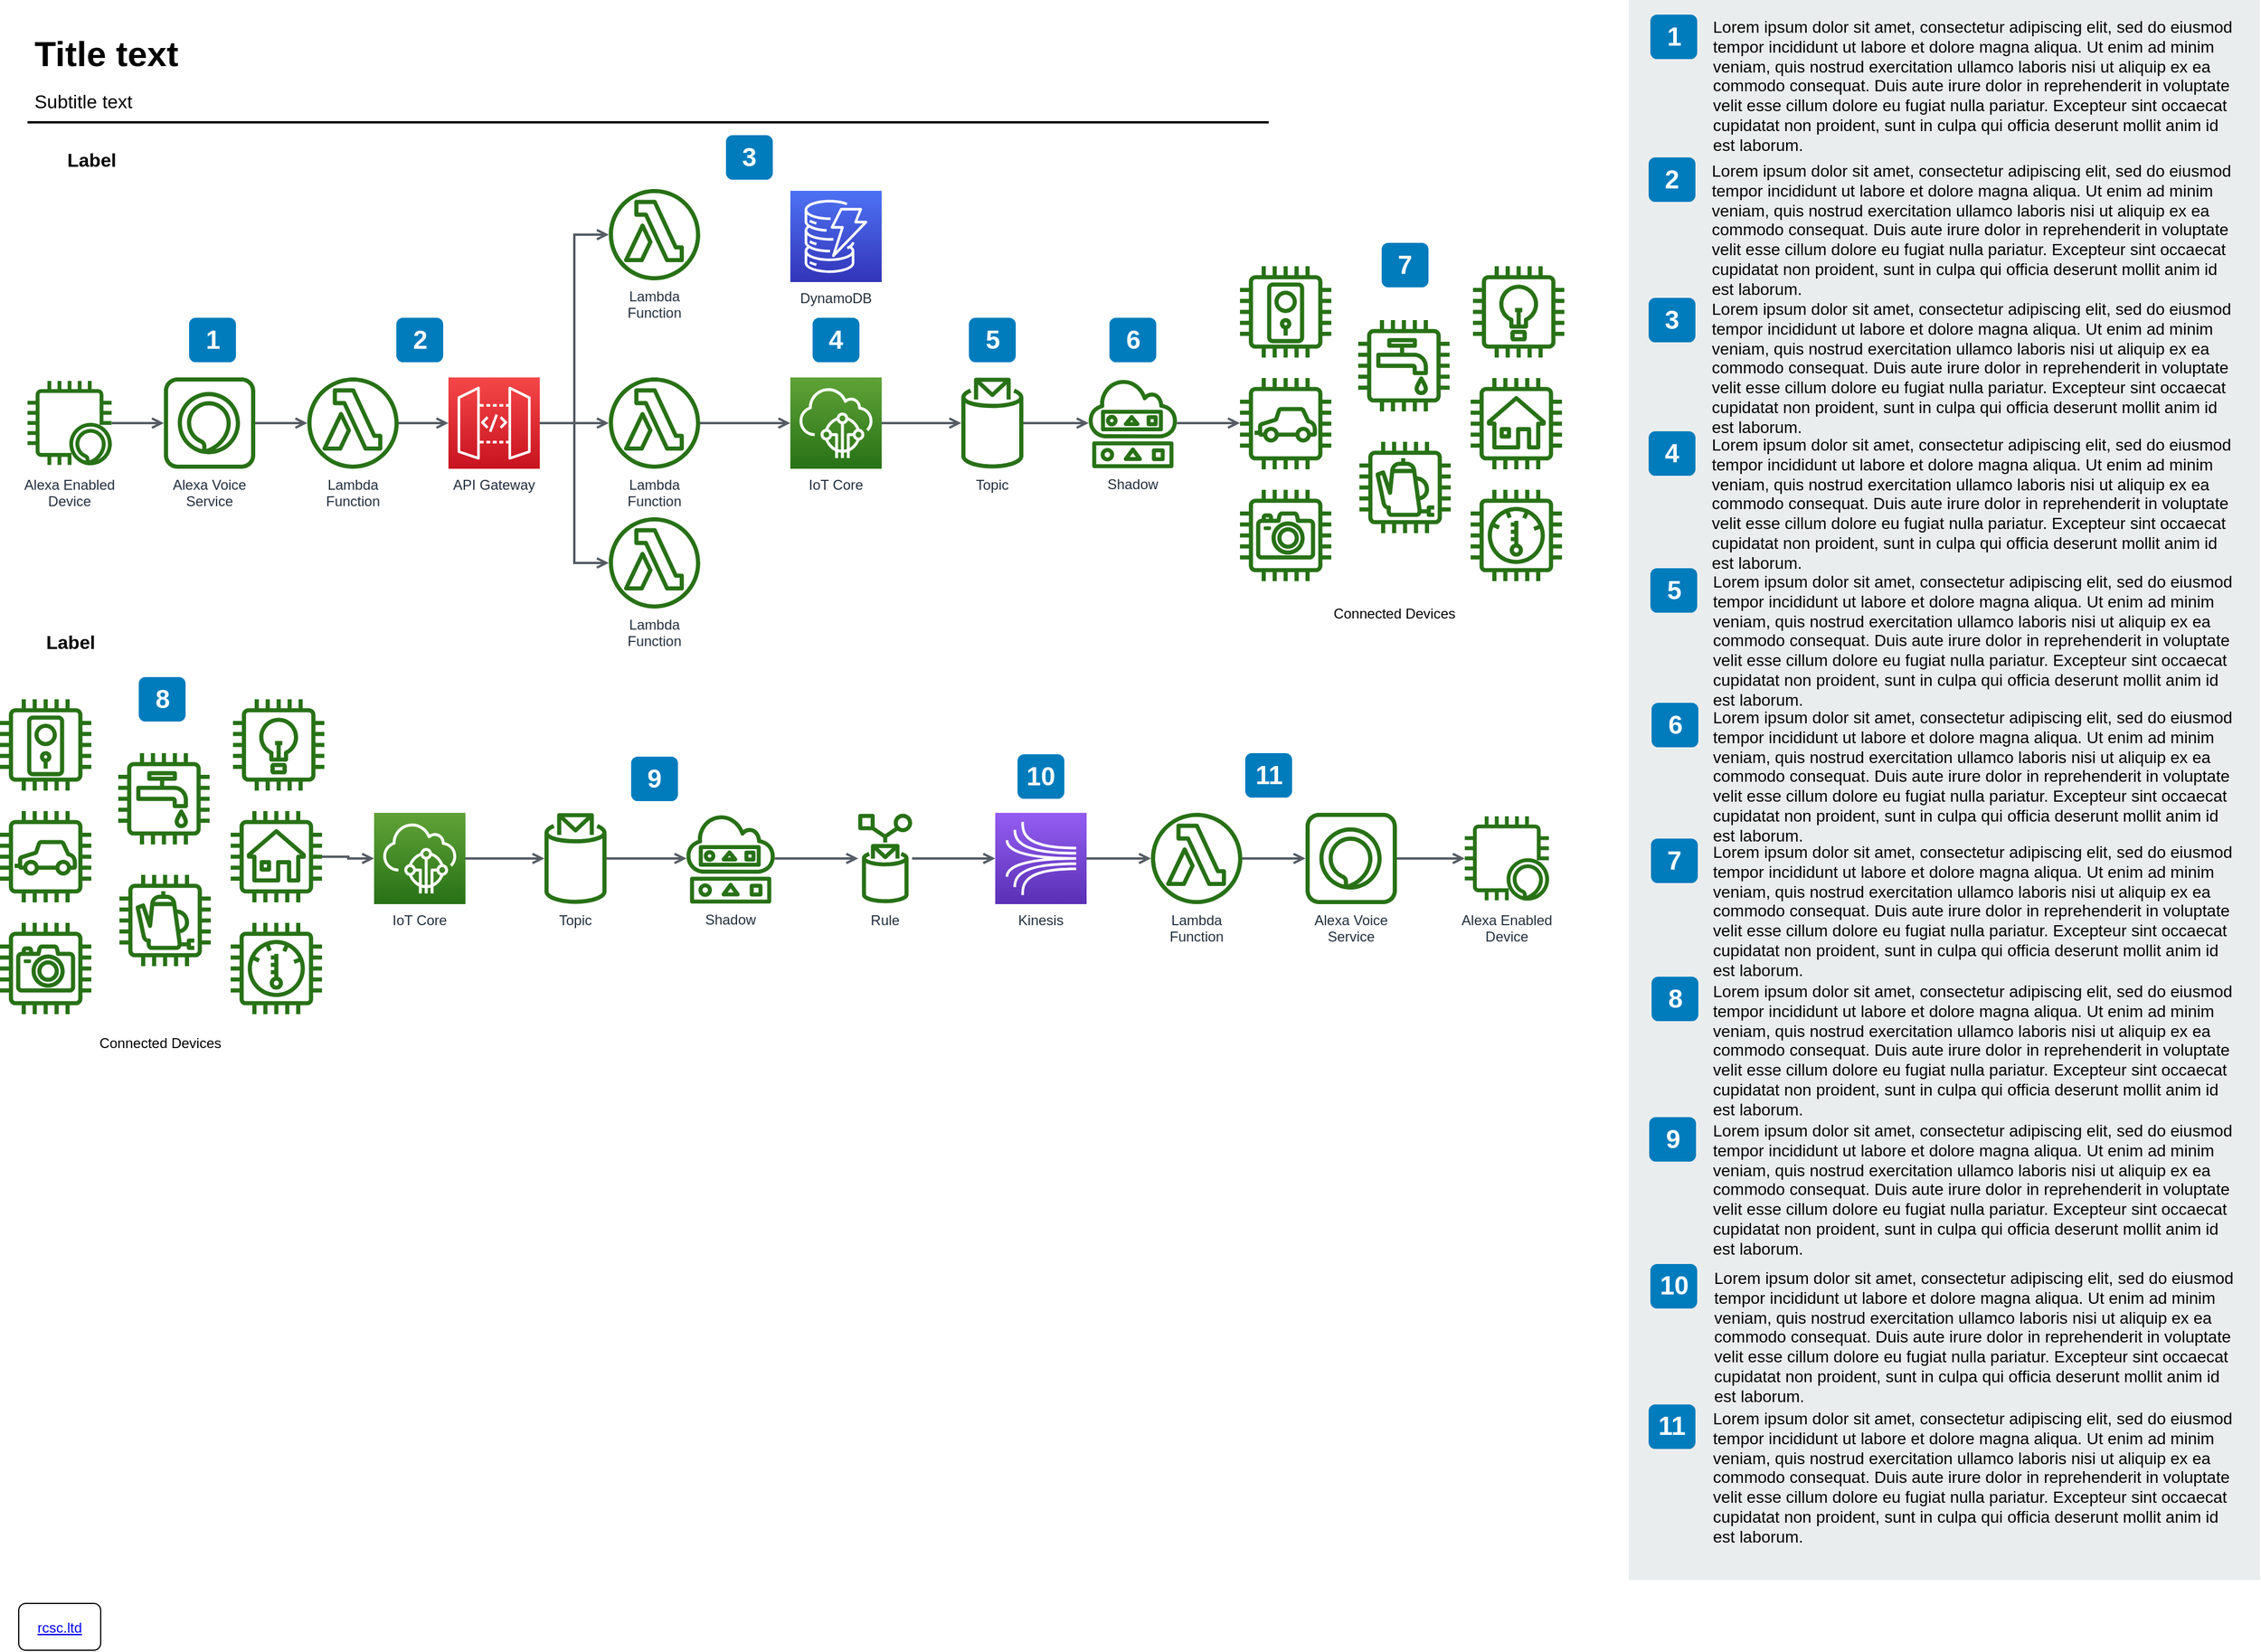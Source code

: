 <mxfile version="12.4.7" type="github" pages="2">
  <diagram id="Ht1M8jgEwFfnCIfOTk4-" name="Page-1">
    <mxGraphModel dx="2740" dy="1514" grid="1" gridSize="10" guides="1" tooltips="1" connect="1" arrows="1" fold="1" page="1" pageScale="1" pageWidth="1920" pageHeight="1200" math="0" shadow="0">
      <root>
        <mxCell id="0"/>
        <mxCell id="1" parent="0"/>
        <mxCell id="-QjtrjUzRDEMRZ5MF8oH-1" value="" style="outlineConnect=0;fontColor=#232F3E;gradientColor=none;fillColor=#277116;strokeColor=none;dashed=0;verticalLabelPosition=bottom;verticalAlign=top;align=center;fontSize=12;fontStyle=0;aspect=fixed;pointerEvents=1;shape=mxgraph.aws4.door_lock;" parent="1" vertex="1">
          <mxGeometry x="1088" y="267.5" width="78" height="78" as="geometry"/>
        </mxCell>
        <mxCell id="-QjtrjUzRDEMRZ5MF8oH-2" value="" style="outlineConnect=0;fontColor=#232F3E;gradientColor=none;fillColor=#277116;strokeColor=none;dashed=0;verticalLabelPosition=bottom;verticalAlign=top;align=center;fontSize=12;fontStyle=0;aspect=fixed;pointerEvents=1;shape=mxgraph.aws4.car;" parent="1" vertex="1">
          <mxGeometry x="1088" y="363" width="78" height="78" as="geometry"/>
        </mxCell>
        <mxCell id="-QjtrjUzRDEMRZ5MF8oH-3" value="" style="outlineConnect=0;fontColor=#232F3E;gradientColor=none;fillColor=#277116;strokeColor=none;dashed=0;verticalLabelPosition=bottom;verticalAlign=top;align=center;fontSize=12;fontStyle=0;aspect=fixed;pointerEvents=1;shape=mxgraph.aws4.camera;" parent="1" vertex="1">
          <mxGeometry x="1088" y="458.5" width="78" height="78" as="geometry"/>
        </mxCell>
        <mxCell id="-QjtrjUzRDEMRZ5MF8oH-4" value="" style="outlineConnect=0;fontColor=#232F3E;gradientColor=none;fillColor=#277116;strokeColor=none;dashed=0;verticalLabelPosition=bottom;verticalAlign=top;align=center;fontSize=12;fontStyle=0;aspect=fixed;pointerEvents=1;shape=mxgraph.aws4.utility;" parent="1" vertex="1">
          <mxGeometry x="1189" y="313.5" width="78" height="78" as="geometry"/>
        </mxCell>
        <mxCell id="-QjtrjUzRDEMRZ5MF8oH-5" value="" style="outlineConnect=0;fontColor=#232F3E;gradientColor=none;fillColor=#277116;strokeColor=none;dashed=0;verticalLabelPosition=bottom;verticalAlign=top;align=center;fontSize=12;fontStyle=0;aspect=fixed;pointerEvents=1;shape=mxgraph.aws4.coffee_pot;" parent="1" vertex="1">
          <mxGeometry x="1190" y="417.5" width="78" height="78" as="geometry"/>
        </mxCell>
        <mxCell id="-QjtrjUzRDEMRZ5MF8oH-6" value="" style="outlineConnect=0;fontColor=#232F3E;gradientColor=none;fillColor=#277116;strokeColor=none;dashed=0;verticalLabelPosition=bottom;verticalAlign=top;align=center;fontSize=12;fontStyle=0;aspect=fixed;pointerEvents=1;shape=mxgraph.aws4.lightbulb;" parent="1" vertex="1">
          <mxGeometry x="1287" y="267.5" width="78" height="78" as="geometry"/>
        </mxCell>
        <mxCell id="-QjtrjUzRDEMRZ5MF8oH-7" value="" style="outlineConnect=0;fontColor=#232F3E;gradientColor=none;fillColor=#277116;strokeColor=none;dashed=0;verticalLabelPosition=bottom;verticalAlign=top;align=center;fontSize=12;fontStyle=0;aspect=fixed;pointerEvents=1;shape=mxgraph.aws4.house;" parent="1" vertex="1">
          <mxGeometry x="1285" y="363" width="78" height="78" as="geometry"/>
        </mxCell>
        <mxCell id="-QjtrjUzRDEMRZ5MF8oH-8" value="" style="outlineConnect=0;fontColor=#232F3E;gradientColor=none;fillColor=#277116;strokeColor=none;dashed=0;verticalLabelPosition=bottom;verticalAlign=top;align=center;fontSize=12;fontStyle=0;aspect=fixed;pointerEvents=1;shape=mxgraph.aws4.thermostat;" parent="1" vertex="1">
          <mxGeometry x="1285" y="458.5" width="78" height="78" as="geometry"/>
        </mxCell>
        <mxCell id="-QjtrjUzRDEMRZ5MF8oH-9" value="1" style="rounded=1;whiteSpace=wrap;fillColor=#007CBD;strokeColor=none;fontColor=#FFFFFF;fontStyle=1;fontSize=22;" parent="1" vertex="1">
          <mxGeometry x="190.5" y="311.5" width="40" height="38" as="geometry"/>
        </mxCell>
        <mxCell id="jZVaUwOg5UY3L9NAnvdq-42" value="" style="edgeStyle=orthogonalEdgeStyle;rounded=0;orthogonalLoop=1;jettySize=auto;endArrow=open;endFill=0;strokeColor=#545B64;strokeWidth=2;fontSize=14;" parent="1" source="-QjtrjUzRDEMRZ5MF8oH-11" target="jZVaUwOg5UY3L9NAnvdq-5" edge="1">
          <mxGeometry relative="1" as="geometry"/>
        </mxCell>
        <mxCell id="-QjtrjUzRDEMRZ5MF8oH-11" value="Lambda&#xa;Function&#xa;" style="outlineConnect=0;fontColor=#232F3E;gradientColor=none;fillColor=#277116;strokeColor=none;dashed=0;verticalLabelPosition=bottom;verticalAlign=top;align=center;fontSize=12;fontStyle=0;aspect=fixed;pointerEvents=1;shape=mxgraph.aws4.lambda_function;" parent="1" vertex="1">
          <mxGeometry x="291.5" y="362.5" width="78" height="78" as="geometry"/>
        </mxCell>
        <mxCell id="-QjtrjUzRDEMRZ5MF8oH-27" value="2" style="rounded=1;whiteSpace=wrap;fillColor=#007CBD;strokeColor=none;fontColor=#FFFFFF;fontStyle=1;fontSize=22;" parent="1" vertex="1">
          <mxGeometry x="367.5" y="311.5" width="40" height="38" as="geometry"/>
        </mxCell>
        <mxCell id="-QjtrjUzRDEMRZ5MF8oH-28" value="3" style="rounded=1;whiteSpace=wrap;fillColor=#007CBD;strokeColor=none;fontColor=#FFFFFF;fontStyle=1;fontSize=22;" parent="1" vertex="1">
          <mxGeometry x="649" y="155.5" width="40" height="38" as="geometry"/>
        </mxCell>
        <mxCell id="-QjtrjUzRDEMRZ5MF8oH-29" value="4" style="rounded=1;whiteSpace=wrap;fillColor=#007CBD;strokeColor=none;fontColor=#FFFFFF;fontStyle=1;fontSize=22;" parent="1" vertex="1">
          <mxGeometry x="723" y="311.5" width="40" height="38" as="geometry"/>
        </mxCell>
        <mxCell id="-QjtrjUzRDEMRZ5MF8oH-30" value="5" style="rounded=1;whiteSpace=wrap;fillColor=#007CBD;strokeColor=none;fontColor=#FFFFFF;fontStyle=1;fontSize=22;" parent="1" vertex="1">
          <mxGeometry x="856.5" y="311.5" width="40" height="38" as="geometry"/>
        </mxCell>
        <mxCell id="-QjtrjUzRDEMRZ5MF8oH-47" value="Title text&#xa;" style="text;resizable=0;points=[];autosize=1;align=left;verticalAlign=top;spacingTop=-4;fontSize=30;fontStyle=1" parent="1" vertex="1">
          <mxGeometry x="56.5" y="64.5" width="130" height="40" as="geometry"/>
        </mxCell>
        <mxCell id="-QjtrjUzRDEMRZ5MF8oH-48" value="Subtitle text&#xa;" style="text;resizable=0;points=[];autosize=1;align=left;verticalAlign=top;spacingTop=-4;fontSize=16" parent="1" vertex="1">
          <mxGeometry x="56.5" y="114.5" width="100" height="20" as="geometry"/>
        </mxCell>
        <mxCell id="-QjtrjUzRDEMRZ5MF8oH-49" value="Label" style="text;resizable=0;points=[];autosize=1;align=left;verticalAlign=top;spacingTop=-4;fontSize=16;fontStyle=1" parent="1" vertex="1">
          <mxGeometry x="84.5" y="164.5" width="50" height="20" as="geometry"/>
        </mxCell>
        <mxCell id="SCVMTBWpLvtzJIhz15lM-1" value="" style="line;strokeWidth=2;fontSize=14;" parent="1" vertex="1">
          <mxGeometry x="52.5" y="139.5" width="1060" height="10" as="geometry"/>
        </mxCell>
        <mxCell id="SCVMTBWpLvtzJIhz15lM-3" value="" style="edgeStyle=orthogonalEdgeStyle;endArrow=open;elbow=vertical;startArrow=none;endFill=0;strokeColor=#545B64;rounded=0;fontSize=14;strokeWidth=2;" parent="1" source="jZVaUwOg5UY3L9NAnvdq-3" target="jZVaUwOg5UY3L9NAnvdq-4" edge="1">
          <mxGeometry width="100" relative="1" as="geometry">
            <mxPoint x="200" y="530" as="sourcePoint"/>
            <mxPoint x="320" y="510" as="targetPoint"/>
          </mxGeometry>
        </mxCell>
        <mxCell id="SCVMTBWpLvtzJIhz15lM-21" value="Label" style="text;resizable=0;points=[];autosize=1;align=left;verticalAlign=top;spacingTop=-4;fontSize=16;fontStyle=1" parent="1" vertex="1">
          <mxGeometry x="66.5" y="576.5" width="50" height="20" as="geometry"/>
        </mxCell>
        <mxCell id="jZVaUwOg5UY3L9NAnvdq-3" value="Alexa Enabled&#xa;Device&#xa;" style="outlineConnect=0;fontColor=#232F3E;gradientColor=none;fillColor=#277116;strokeColor=none;dashed=0;verticalLabelPosition=bottom;verticalAlign=top;align=center;fontSize=12;fontStyle=0;aspect=fixed;pointerEvents=1;shape=mxgraph.aws4.alexa_enabled_device;" parent="1" vertex="1">
          <mxGeometry x="52.5" y="362.5" width="72" height="78" as="geometry"/>
        </mxCell>
        <mxCell id="jZVaUwOg5UY3L9NAnvdq-41" value="" style="edgeStyle=orthogonalEdgeStyle;rounded=0;orthogonalLoop=1;jettySize=auto;endArrow=open;endFill=0;strokeColor=#545B64;strokeWidth=2;fontSize=14;" parent="1" source="jZVaUwOg5UY3L9NAnvdq-4" target="-QjtrjUzRDEMRZ5MF8oH-11" edge="1">
          <mxGeometry relative="1" as="geometry"/>
        </mxCell>
        <UserObject label="Alexa Voice&#xa;Service&#xa;" link="http://rcsc.ltd" id="jZVaUwOg5UY3L9NAnvdq-4">
          <mxCell style="outlineConnect=0;fontColor=#232F3E;gradientColor=none;fillColor=#277116;strokeColor=none;dashed=0;verticalLabelPosition=bottom;verticalAlign=top;align=center;fontSize=12;fontStyle=0;aspect=fixed;pointerEvents=1;shape=mxgraph.aws4.alexa_skill;" parent="1" vertex="1">
            <mxGeometry x="169" y="362.5" width="78" height="78" as="geometry"/>
          </mxCell>
        </UserObject>
        <mxCell id="jZVaUwOg5UY3L9NAnvdq-43" value="" style="edgeStyle=orthogonalEdgeStyle;rounded=0;orthogonalLoop=1;jettySize=auto;endArrow=open;endFill=0;strokeColor=#545B64;strokeWidth=2;fontSize=14;" parent="1" source="jZVaUwOg5UY3L9NAnvdq-5" target="jZVaUwOg5UY3L9NAnvdq-7" edge="1">
          <mxGeometry relative="1" as="geometry"/>
        </mxCell>
        <mxCell id="jZVaUwOg5UY3L9NAnvdq-49" value="" style="edgeStyle=elbowEdgeStyle;rounded=0;orthogonalLoop=1;jettySize=auto;endArrow=open;endFill=0;strokeColor=#545B64;strokeWidth=2;fontSize=14;" parent="1" source="jZVaUwOg5UY3L9NAnvdq-5" target="jZVaUwOg5UY3L9NAnvdq-8" edge="1">
          <mxGeometry relative="1" as="geometry">
            <mxPoint x="451" y="282.5" as="targetPoint"/>
          </mxGeometry>
        </mxCell>
        <mxCell id="jZVaUwOg5UY3L9NAnvdq-5" value="API Gateway" style="outlineConnect=0;fontColor=#232F3E;gradientColor=#F54749;gradientDirection=north;fillColor=#C7131F;strokeColor=#ffffff;dashed=0;verticalLabelPosition=bottom;verticalAlign=top;align=center;fontSize=12;fontStyle=0;aspect=fixed;shape=mxgraph.aws4.resourceIcon;resIcon=mxgraph.aws4.api_gateway;" parent="1" vertex="1">
          <mxGeometry x="412" y="362.5" width="78" height="78" as="geometry"/>
        </mxCell>
        <mxCell id="jZVaUwOg5UY3L9NAnvdq-50" value="" style="edgeStyle=elbowEdgeStyle;rounded=0;orthogonalLoop=1;jettySize=auto;endArrow=open;endFill=0;strokeColor=#545B64;strokeWidth=2;fontSize=14;" parent="1" source="jZVaUwOg5UY3L9NAnvdq-5" target="jZVaUwOg5UY3L9NAnvdq-6" edge="1">
          <mxGeometry relative="1" as="geometry"/>
        </mxCell>
        <mxCell id="jZVaUwOg5UY3L9NAnvdq-6" value="Lambda&#xa;Function&#xa;" style="outlineConnect=0;fontColor=#232F3E;gradientColor=none;fillColor=#277116;strokeColor=none;dashed=0;verticalLabelPosition=bottom;verticalAlign=top;align=center;fontSize=12;fontStyle=0;aspect=fixed;pointerEvents=1;shape=mxgraph.aws4.lambda_function;" parent="1" vertex="1">
          <mxGeometry x="549" y="201.5" width="78" height="78" as="geometry"/>
        </mxCell>
        <mxCell id="jZVaUwOg5UY3L9NAnvdq-44" value="" style="edgeStyle=orthogonalEdgeStyle;rounded=0;orthogonalLoop=1;jettySize=auto;endArrow=open;endFill=0;strokeColor=#545B64;strokeWidth=2;fontSize=14;" parent="1" source="jZVaUwOg5UY3L9NAnvdq-7" target="jZVaUwOg5UY3L9NAnvdq-10" edge="1">
          <mxGeometry relative="1" as="geometry"/>
        </mxCell>
        <mxCell id="jZVaUwOg5UY3L9NAnvdq-7" value="Lambda&#xa;Function" style="outlineConnect=0;fontColor=#232F3E;gradientColor=none;fillColor=#277116;strokeColor=none;dashed=0;verticalLabelPosition=bottom;verticalAlign=top;align=center;fontSize=12;fontStyle=0;aspect=fixed;pointerEvents=1;shape=mxgraph.aws4.lambda_function;" parent="1" vertex="1">
          <mxGeometry x="549" y="362.5" width="78" height="78" as="geometry"/>
        </mxCell>
        <mxCell id="jZVaUwOg5UY3L9NAnvdq-8" value="Lambda&#xa;Function" style="outlineConnect=0;fontColor=#232F3E;gradientColor=none;fillColor=#277116;strokeColor=none;dashed=0;verticalLabelPosition=bottom;verticalAlign=top;align=center;fontSize=12;fontStyle=0;aspect=fixed;pointerEvents=1;shape=mxgraph.aws4.lambda_function;" parent="1" vertex="1">
          <mxGeometry x="549" y="482" width="78" height="78" as="geometry"/>
        </mxCell>
        <mxCell id="jZVaUwOg5UY3L9NAnvdq-9" value="DynamoDB" style="outlineConnect=0;fontColor=#232F3E;gradientColor=#4D72F3;gradientDirection=north;fillColor=#3334B9;strokeColor=#ffffff;dashed=0;verticalLabelPosition=bottom;verticalAlign=top;align=center;fontSize=12;fontStyle=0;aspect=fixed;shape=mxgraph.aws4.resourceIcon;resIcon=mxgraph.aws4.dynamodb;" parent="1" vertex="1">
          <mxGeometry x="704" y="203" width="78" height="78" as="geometry"/>
        </mxCell>
        <mxCell id="jZVaUwOg5UY3L9NAnvdq-45" value="" style="edgeStyle=orthogonalEdgeStyle;rounded=0;orthogonalLoop=1;jettySize=auto;endArrow=open;endFill=0;strokeColor=#545B64;strokeWidth=2;fontSize=14;" parent="1" source="jZVaUwOg5UY3L9NAnvdq-10" target="jZVaUwOg5UY3L9NAnvdq-11" edge="1">
          <mxGeometry relative="1" as="geometry"/>
        </mxCell>
        <mxCell id="jZVaUwOg5UY3L9NAnvdq-10" value="IoT Core" style="outlineConnect=0;fontColor=#232F3E;gradientColor=#60A337;gradientDirection=north;fillColor=#277116;strokeColor=#ffffff;dashed=0;verticalLabelPosition=bottom;verticalAlign=top;align=center;fontSize=12;fontStyle=0;aspect=fixed;shape=mxgraph.aws4.resourceIcon;resIcon=mxgraph.aws4.iot_core;" parent="1" vertex="1">
          <mxGeometry x="704" y="362.5" width="78" height="78" as="geometry"/>
        </mxCell>
        <mxCell id="jZVaUwOg5UY3L9NAnvdq-46" value="" style="edgeStyle=orthogonalEdgeStyle;rounded=0;orthogonalLoop=1;jettySize=auto;endArrow=open;endFill=0;strokeColor=#545B64;strokeWidth=2;fontSize=14;" parent="1" source="jZVaUwOg5UY3L9NAnvdq-11" target="jZVaUwOg5UY3L9NAnvdq-12" edge="1">
          <mxGeometry relative="1" as="geometry"/>
        </mxCell>
        <mxCell id="jZVaUwOg5UY3L9NAnvdq-11" value="Topic" style="outlineConnect=0;fontColor=#232F3E;gradientColor=none;fillColor=#277116;strokeColor=none;dashed=0;verticalLabelPosition=bottom;verticalAlign=top;align=center;fontSize=12;fontStyle=0;aspect=fixed;pointerEvents=1;shape=mxgraph.aws4.topic_2;" parent="1" vertex="1">
          <mxGeometry x="850" y="362.5" width="53" height="78" as="geometry"/>
        </mxCell>
        <mxCell id="jZVaUwOg5UY3L9NAnvdq-47" value="" style="edgeStyle=elbowEdgeStyle;rounded=0;orthogonalLoop=1;jettySize=auto;endArrow=open;endFill=0;strokeColor=#545B64;strokeWidth=2;fontSize=14;elbow=vertical;" parent="1" source="jZVaUwOg5UY3L9NAnvdq-12" target="-QjtrjUzRDEMRZ5MF8oH-2" edge="1">
          <mxGeometry relative="1" as="geometry"/>
        </mxCell>
        <mxCell id="jZVaUwOg5UY3L9NAnvdq-12" value="Shadow" style="outlineConnect=0;fontColor=#232F3E;gradientColor=none;fillColor=#277116;strokeColor=none;dashed=0;verticalLabelPosition=bottom;verticalAlign=top;align=center;fontSize=12;fontStyle=0;aspect=fixed;pointerEvents=1;shape=mxgraph.aws4.shadow;" parent="1" vertex="1">
          <mxGeometry x="957.5" y="363" width="78" height="77" as="geometry"/>
        </mxCell>
        <mxCell id="jZVaUwOg5UY3L9NAnvdq-13" value="" style="outlineConnect=0;fontColor=#232F3E;gradientColor=none;fillColor=#277116;strokeColor=none;dashed=0;verticalLabelPosition=bottom;verticalAlign=top;align=center;fontSize=12;fontStyle=0;aspect=fixed;pointerEvents=1;shape=mxgraph.aws4.door_lock;" parent="1" vertex="1">
          <mxGeometry x="29" y="637.5" width="78" height="78" as="geometry"/>
        </mxCell>
        <mxCell id="jZVaUwOg5UY3L9NAnvdq-14" value="" style="outlineConnect=0;fontColor=#232F3E;gradientColor=none;fillColor=#277116;strokeColor=none;dashed=0;verticalLabelPosition=bottom;verticalAlign=top;align=center;fontSize=12;fontStyle=0;aspect=fixed;pointerEvents=1;shape=mxgraph.aws4.car;" parent="1" vertex="1">
          <mxGeometry x="29" y="733" width="78" height="78" as="geometry"/>
        </mxCell>
        <mxCell id="jZVaUwOg5UY3L9NAnvdq-15" value="" style="outlineConnect=0;fontColor=#232F3E;gradientColor=none;fillColor=#277116;strokeColor=none;dashed=0;verticalLabelPosition=bottom;verticalAlign=top;align=center;fontSize=12;fontStyle=0;aspect=fixed;pointerEvents=1;shape=mxgraph.aws4.camera;" parent="1" vertex="1">
          <mxGeometry x="29" y="828.5" width="78" height="78" as="geometry"/>
        </mxCell>
        <mxCell id="jZVaUwOg5UY3L9NAnvdq-16" value="" style="outlineConnect=0;fontColor=#232F3E;gradientColor=none;fillColor=#277116;strokeColor=none;dashed=0;verticalLabelPosition=bottom;verticalAlign=top;align=center;fontSize=12;fontStyle=0;aspect=fixed;pointerEvents=1;shape=mxgraph.aws4.utility;" parent="1" vertex="1">
          <mxGeometry x="130" y="683.5" width="78" height="78" as="geometry"/>
        </mxCell>
        <mxCell id="jZVaUwOg5UY3L9NAnvdq-17" value="" style="outlineConnect=0;fontColor=#232F3E;gradientColor=none;fillColor=#277116;strokeColor=none;dashed=0;verticalLabelPosition=bottom;verticalAlign=top;align=center;fontSize=12;fontStyle=0;aspect=fixed;pointerEvents=1;shape=mxgraph.aws4.coffee_pot;" parent="1" vertex="1">
          <mxGeometry x="131" y="787.5" width="78" height="78" as="geometry"/>
        </mxCell>
        <mxCell id="jZVaUwOg5UY3L9NAnvdq-18" value="" style="outlineConnect=0;fontColor=#232F3E;gradientColor=none;fillColor=#277116;strokeColor=none;dashed=0;verticalLabelPosition=bottom;verticalAlign=top;align=center;fontSize=12;fontStyle=0;aspect=fixed;pointerEvents=1;shape=mxgraph.aws4.lightbulb;" parent="1" vertex="1">
          <mxGeometry x="228" y="637.5" width="78" height="78" as="geometry"/>
        </mxCell>
        <mxCell id="jZVaUwOg5UY3L9NAnvdq-51" value="" style="edgeStyle=elbowEdgeStyle;rounded=0;orthogonalLoop=1;jettySize=auto;endArrow=open;endFill=0;strokeColor=#545B64;strokeWidth=2;fontSize=14;" parent="1" source="jZVaUwOg5UY3L9NAnvdq-19" target="jZVaUwOg5UY3L9NAnvdq-21" edge="1">
          <mxGeometry relative="1" as="geometry"/>
        </mxCell>
        <mxCell id="jZVaUwOg5UY3L9NAnvdq-19" value="" style="outlineConnect=0;fontColor=#232F3E;gradientColor=none;fillColor=#277116;strokeColor=none;dashed=0;verticalLabelPosition=bottom;verticalAlign=top;align=center;fontSize=12;fontStyle=0;aspect=fixed;pointerEvents=1;shape=mxgraph.aws4.house;" parent="1" vertex="1">
          <mxGeometry x="226" y="733" width="78" height="78" as="geometry"/>
        </mxCell>
        <mxCell id="jZVaUwOg5UY3L9NAnvdq-20" value="" style="outlineConnect=0;fontColor=#232F3E;gradientColor=none;fillColor=#277116;strokeColor=none;dashed=0;verticalLabelPosition=bottom;verticalAlign=top;align=center;fontSize=12;fontStyle=0;aspect=fixed;pointerEvents=1;shape=mxgraph.aws4.thermostat;" parent="1" vertex="1">
          <mxGeometry x="226" y="828.5" width="78" height="78" as="geometry"/>
        </mxCell>
        <mxCell id="jZVaUwOg5UY3L9NAnvdq-52" value="" style="edgeStyle=elbowEdgeStyle;rounded=0;orthogonalLoop=1;jettySize=auto;endArrow=open;endFill=0;strokeColor=#545B64;strokeWidth=2;fontSize=14;" parent="1" source="jZVaUwOg5UY3L9NAnvdq-21" target="jZVaUwOg5UY3L9NAnvdq-22" edge="1">
          <mxGeometry relative="1" as="geometry"/>
        </mxCell>
        <mxCell id="jZVaUwOg5UY3L9NAnvdq-21" value="IoT Core" style="outlineConnect=0;fontColor=#232F3E;gradientColor=#60A337;gradientDirection=north;fillColor=#277116;strokeColor=#ffffff;dashed=0;verticalLabelPosition=bottom;verticalAlign=top;align=center;fontSize=12;fontStyle=0;aspect=fixed;shape=mxgraph.aws4.resourceIcon;resIcon=mxgraph.aws4.iot_core;" parent="1" vertex="1">
          <mxGeometry x="348.5" y="734.5" width="78" height="78" as="geometry"/>
        </mxCell>
        <mxCell id="jZVaUwOg5UY3L9NAnvdq-53" value="" style="edgeStyle=elbowEdgeStyle;rounded=0;orthogonalLoop=1;jettySize=auto;endArrow=open;endFill=0;strokeColor=#545B64;strokeWidth=2;fontSize=14;" parent="1" source="jZVaUwOg5UY3L9NAnvdq-22" target="jZVaUwOg5UY3L9NAnvdq-23" edge="1">
          <mxGeometry relative="1" as="geometry"/>
        </mxCell>
        <mxCell id="jZVaUwOg5UY3L9NAnvdq-22" value="Topic" style="outlineConnect=0;fontColor=#232F3E;gradientColor=none;fillColor=#277116;strokeColor=none;dashed=0;verticalLabelPosition=bottom;verticalAlign=top;align=center;fontSize=12;fontStyle=0;aspect=fixed;pointerEvents=1;shape=mxgraph.aws4.topic_2;" parent="1" vertex="1">
          <mxGeometry x="494" y="734.5" width="53" height="78" as="geometry"/>
        </mxCell>
        <mxCell id="jZVaUwOg5UY3L9NAnvdq-54" value="" style="edgeStyle=elbowEdgeStyle;rounded=0;orthogonalLoop=1;jettySize=auto;endArrow=open;endFill=0;strokeColor=#545B64;strokeWidth=2;fontSize=14;" parent="1" source="jZVaUwOg5UY3L9NAnvdq-23" target="jZVaUwOg5UY3L9NAnvdq-24" edge="1">
          <mxGeometry relative="1" as="geometry"/>
        </mxCell>
        <mxCell id="jZVaUwOg5UY3L9NAnvdq-23" value="Shadow" style="outlineConnect=0;fontColor=#232F3E;gradientColor=none;fillColor=#277116;strokeColor=none;dashed=0;verticalLabelPosition=bottom;verticalAlign=top;align=center;fontSize=12;fontStyle=0;aspect=fixed;pointerEvents=1;shape=mxgraph.aws4.shadow;" parent="1" vertex="1">
          <mxGeometry x="614" y="735" width="78" height="77" as="geometry"/>
        </mxCell>
        <mxCell id="jZVaUwOg5UY3L9NAnvdq-55" value="" style="edgeStyle=elbowEdgeStyle;rounded=0;orthogonalLoop=1;jettySize=auto;endArrow=open;endFill=0;strokeColor=#545B64;strokeWidth=2;fontSize=14;" parent="1" source="jZVaUwOg5UY3L9NAnvdq-24" target="jZVaUwOg5UY3L9NAnvdq-25" edge="1">
          <mxGeometry relative="1" as="geometry"/>
        </mxCell>
        <mxCell id="jZVaUwOg5UY3L9NAnvdq-24" value="Rule" style="outlineConnect=0;fontColor=#232F3E;gradientColor=none;fillColor=#277116;strokeColor=none;dashed=0;verticalLabelPosition=bottom;verticalAlign=top;align=center;fontSize=12;fontStyle=0;aspect=fixed;pointerEvents=1;shape=mxgraph.aws4.rule;" parent="1" vertex="1">
          <mxGeometry x="762" y="734.5" width="46" height="78" as="geometry"/>
        </mxCell>
        <mxCell id="jZVaUwOg5UY3L9NAnvdq-56" value="" style="edgeStyle=elbowEdgeStyle;rounded=0;orthogonalLoop=1;jettySize=auto;endArrow=open;endFill=0;strokeColor=#545B64;strokeWidth=2;fontSize=14;" parent="1" source="jZVaUwOg5UY3L9NAnvdq-25" target="jZVaUwOg5UY3L9NAnvdq-26" edge="1">
          <mxGeometry relative="1" as="geometry"/>
        </mxCell>
        <mxCell id="jZVaUwOg5UY3L9NAnvdq-25" value="Kinesis" style="outlineConnect=0;fontColor=#232F3E;gradientColor=#945DF2;gradientDirection=north;fillColor=#5A30B5;strokeColor=#ffffff;dashed=0;verticalLabelPosition=bottom;verticalAlign=top;align=center;fontSize=12;fontStyle=0;aspect=fixed;shape=mxgraph.aws4.resourceIcon;resIcon=mxgraph.aws4.kinesis;" parent="1" vertex="1">
          <mxGeometry x="879" y="734.5" width="78" height="78" as="geometry"/>
        </mxCell>
        <mxCell id="jZVaUwOg5UY3L9NAnvdq-57" value="" style="edgeStyle=elbowEdgeStyle;rounded=0;orthogonalLoop=1;jettySize=auto;endArrow=open;endFill=0;strokeColor=#545B64;strokeWidth=2;fontSize=14;" parent="1" source="jZVaUwOg5UY3L9NAnvdq-26" target="jZVaUwOg5UY3L9NAnvdq-27" edge="1">
          <mxGeometry relative="1" as="geometry"/>
        </mxCell>
        <mxCell id="jZVaUwOg5UY3L9NAnvdq-26" value="Lambda&#xa;Function&#xa;" style="outlineConnect=0;fontColor=#232F3E;gradientColor=none;fillColor=#277116;strokeColor=none;dashed=0;verticalLabelPosition=bottom;verticalAlign=top;align=center;fontSize=12;fontStyle=0;aspect=fixed;pointerEvents=1;shape=mxgraph.aws4.lambda_function;" parent="1" vertex="1">
          <mxGeometry x="1012" y="734.5" width="78" height="78" as="geometry"/>
        </mxCell>
        <mxCell id="jZVaUwOg5UY3L9NAnvdq-58" value="" style="edgeStyle=elbowEdgeStyle;rounded=0;orthogonalLoop=1;jettySize=auto;endArrow=open;endFill=0;strokeColor=#545B64;strokeWidth=2;fontSize=14;" parent="1" source="jZVaUwOg5UY3L9NAnvdq-27" target="jZVaUwOg5UY3L9NAnvdq-28" edge="1">
          <mxGeometry relative="1" as="geometry"/>
        </mxCell>
        <mxCell id="jZVaUwOg5UY3L9NAnvdq-27" value="Alexa Voice&#xa;Service&#xa;" style="outlineConnect=0;fontColor=#232F3E;gradientColor=none;fillColor=#277116;strokeColor=none;dashed=0;verticalLabelPosition=bottom;verticalAlign=top;align=center;fontSize=12;fontStyle=0;aspect=fixed;pointerEvents=1;shape=mxgraph.aws4.alexa_skill;" parent="1" vertex="1">
          <mxGeometry x="1144" y="734.5" width="78" height="78" as="geometry"/>
        </mxCell>
        <mxCell id="jZVaUwOg5UY3L9NAnvdq-28" value="Alexa Enabled&#xa;Device&#xa;" style="outlineConnect=0;fontColor=#232F3E;gradientColor=none;fillColor=#277116;strokeColor=none;dashed=0;verticalLabelPosition=bottom;verticalAlign=top;align=center;fontSize=12;fontStyle=0;aspect=fixed;pointerEvents=1;shape=mxgraph.aws4.alexa_enabled_device;" parent="1" vertex="1">
          <mxGeometry x="1280" y="734.5" width="72" height="78" as="geometry"/>
        </mxCell>
        <mxCell id="jZVaUwOg5UY3L9NAnvdq-29" value="Connected Devices" style="text;resizable=0;points=[];autosize=1;align=center;verticalAlign=top;spacingTop=-4;" parent="1" vertex="1">
          <mxGeometry x="1160" y="554.5" width="120" height="20" as="geometry"/>
        </mxCell>
        <mxCell id="jZVaUwOg5UY3L9NAnvdq-30" value="Connected Devices" style="text;resizable=0;points=[];autosize=1;align=center;verticalAlign=top;spacingTop=-4;" parent="1" vertex="1">
          <mxGeometry x="106" y="921.5" width="120" height="20" as="geometry"/>
        </mxCell>
        <mxCell id="jZVaUwOg5UY3L9NAnvdq-32" value="6" style="rounded=1;whiteSpace=wrap;fillColor=#007CBD;strokeColor=none;fontColor=#FFFFFF;fontStyle=1;fontSize=22;" parent="1" vertex="1">
          <mxGeometry x="976.5" y="311.5" width="40" height="38" as="geometry"/>
        </mxCell>
        <mxCell id="jZVaUwOg5UY3L9NAnvdq-33" value="7" style="rounded=1;whiteSpace=wrap;fillColor=#007CBD;strokeColor=none;fontColor=#FFFFFF;fontStyle=1;fontSize=22;" parent="1" vertex="1">
          <mxGeometry x="1209" y="247.5" width="40" height="38" as="geometry"/>
        </mxCell>
        <mxCell id="jZVaUwOg5UY3L9NAnvdq-34" value="8" style="rounded=1;whiteSpace=wrap;fillColor=#007CBD;strokeColor=none;fontColor=#FFFFFF;fontStyle=1;fontSize=22;" parent="1" vertex="1">
          <mxGeometry x="147.5" y="618.5" width="40" height="38" as="geometry"/>
        </mxCell>
        <mxCell id="jZVaUwOg5UY3L9NAnvdq-35" value="9" style="rounded=1;whiteSpace=wrap;fillColor=#007CBD;strokeColor=none;fontColor=#FFFFFF;fontStyle=1;fontSize=22;" parent="1" vertex="1">
          <mxGeometry x="568" y="686.5" width="40" height="38" as="geometry"/>
        </mxCell>
        <mxCell id="jZVaUwOg5UY3L9NAnvdq-36" value="10" style="rounded=1;whiteSpace=wrap;fillColor=#007CBD;strokeColor=none;fontColor=#FFFFFF;fontStyle=1;fontSize=22;" parent="1" vertex="1">
          <mxGeometry x="898" y="684.5" width="40" height="38" as="geometry"/>
        </mxCell>
        <mxCell id="jZVaUwOg5UY3L9NAnvdq-37" value="11" style="rounded=1;whiteSpace=wrap;fillColor=#007CBD;strokeColor=none;fontColor=#FFFFFF;fontStyle=1;fontSize=22;" parent="1" vertex="1">
          <mxGeometry x="1092.5" y="683.5" width="40" height="38" as="geometry"/>
        </mxCell>
        <mxCell id="k1J5Uft5zTIaOylSxwT3-1" value="" style="rounded=0;whiteSpace=wrap;fillColor=#EAEDED;fontSize=22;fontColor=#FFFFFF;strokeColor=none;labelBackgroundColor=none;" parent="1" vertex="1">
          <mxGeometry x="1420" y="40" width="539" height="1350" as="geometry"/>
        </mxCell>
        <mxCell id="k1J5Uft5zTIaOylSxwT3-2" value="1" style="rounded=1;whiteSpace=wrap;fillColor=#007CBD;strokeColor=none;fontColor=#FFFFFF;fontStyle=1;fontSize=22;labelBackgroundColor=none;" parent="1" vertex="1">
          <mxGeometry x="1438.5" y="52.5" width="40" height="38" as="geometry"/>
        </mxCell>
        <mxCell id="k1J5Uft5zTIaOylSxwT3-3" value="2" style="rounded=1;whiteSpace=wrap;fillColor=#007CBD;strokeColor=none;fontColor=#FFFFFF;fontStyle=1;fontSize=22;labelBackgroundColor=none;" parent="1" vertex="1">
          <mxGeometry x="1437" y="174.5" width="40" height="38" as="geometry"/>
        </mxCell>
        <mxCell id="k1J5Uft5zTIaOylSxwT3-4" value="3" style="rounded=1;whiteSpace=wrap;fillColor=#007CBD;strokeColor=none;fontColor=#FFFFFF;fontStyle=1;fontSize=22;labelBackgroundColor=none;" parent="1" vertex="1">
          <mxGeometry x="1437" y="294.5" width="40" height="38" as="geometry"/>
        </mxCell>
        <mxCell id="k1J5Uft5zTIaOylSxwT3-5" value="4" style="rounded=1;whiteSpace=wrap;fillColor=#007CBD;strokeColor=none;fontColor=#FFFFFF;fontStyle=1;fontSize=22;labelBackgroundColor=none;" parent="1" vertex="1">
          <mxGeometry x="1437" y="408.5" width="40" height="38" as="geometry"/>
        </mxCell>
        <mxCell id="k1J5Uft5zTIaOylSxwT3-6" value="5" style="rounded=1;whiteSpace=wrap;fillColor=#007CBD;strokeColor=none;fontColor=#FFFFFF;fontStyle=1;fontSize=22;labelBackgroundColor=none;" parent="1" vertex="1">
          <mxGeometry x="1438.5" y="525.5" width="40" height="38" as="geometry"/>
        </mxCell>
        <mxCell id="k1J5Uft5zTIaOylSxwT3-7" value="6" style="rounded=1;whiteSpace=wrap;fillColor=#007CBD;strokeColor=none;fontColor=#FFFFFF;fontStyle=1;fontSize=22;labelBackgroundColor=none;" parent="1" vertex="1">
          <mxGeometry x="1439.5" y="640.5" width="40" height="38" as="geometry"/>
        </mxCell>
        <mxCell id="k1J5Uft5zTIaOylSxwT3-8" value="7" style="rounded=1;whiteSpace=wrap;fillColor=#007CBD;strokeColor=none;fontColor=#FFFFFF;fontStyle=1;fontSize=22;labelBackgroundColor=none;" parent="1" vertex="1">
          <mxGeometry x="1439" y="756.5" width="40" height="38" as="geometry"/>
        </mxCell>
        <mxCell id="k1J5Uft5zTIaOylSxwT3-9" value="8" style="rounded=1;whiteSpace=wrap;fillColor=#007CBD;strokeColor=none;fontColor=#FFFFFF;fontStyle=1;fontSize=22;labelBackgroundColor=none;" parent="1" vertex="1">
          <mxGeometry x="1439.5" y="874.5" width="40" height="38" as="geometry"/>
        </mxCell>
        <mxCell id="k1J5Uft5zTIaOylSxwT3-10" value="9" style="rounded=1;whiteSpace=wrap;fillColor=#007CBD;strokeColor=none;fontColor=#FFFFFF;fontStyle=1;fontSize=22;labelBackgroundColor=none;" parent="1" vertex="1">
          <mxGeometry x="1437.5" y="994.5" width="40" height="38" as="geometry"/>
        </mxCell>
        <mxCell id="k1J5Uft5zTIaOylSxwT3-11" value="Lorem ipsum dolor sit amet, consectetur adipiscing elit, sed do eiusmod tempor incididunt ut labore et dolore magna aliqua. Ut enim ad minim veniam, quis nostrud exercitation ullamco laboris nisi ut aliquip ex ea commodo consequat. Duis aute irure dolor in reprehenderit in voluptate velit esse cillum dolore eu fugiat nulla pariatur. Excepteur sint occaecat cupidatat non proident, sunt in culpa qui officia deserunt mollit anim id est laborum.&#xa;" style="text;align=left;verticalAlign=top;spacingTop=-4;fontSize=14;labelBackgroundColor=none;whiteSpace=wrap;" parent="1" vertex="1">
          <mxGeometry x="1490" y="52" width="449" height="118" as="geometry"/>
        </mxCell>
        <mxCell id="k1J5Uft5zTIaOylSxwT3-12" value="Lorem ipsum dolor sit amet, consectetur adipiscing elit, sed do eiusmod tempor incididunt ut labore et dolore magna aliqua. Ut enim ad minim veniam, quis nostrud exercitation ullamco laboris nisi ut aliquip ex ea commodo consequat. Duis aute irure dolor in reprehenderit in voluptate velit esse cillum dolore eu fugiat nulla pariatur. Excepteur sint occaecat cupidatat non proident, sunt in culpa qui officia deserunt mollit anim id est laborum.&#xa;" style="text;align=left;verticalAlign=top;spacingTop=-4;fontSize=14;labelBackgroundColor=none;whiteSpace=wrap;" parent="1" vertex="1">
          <mxGeometry x="1489" y="175" width="450" height="115" as="geometry"/>
        </mxCell>
        <mxCell id="k1J5Uft5zTIaOylSxwT3-13" value="Lorem ipsum dolor sit amet, consectetur adipiscing elit, sed do eiusmod tempor incididunt ut labore et dolore magna aliqua. Ut enim ad minim veniam, quis nostrud exercitation ullamco laboris nisi ut aliquip ex ea commodo consequat. Duis aute irure dolor in reprehenderit in voluptate velit esse cillum dolore eu fugiat nulla pariatur. Excepteur sint occaecat cupidatat non proident, sunt in culpa qui officia deserunt mollit anim id est laborum.&#xa;" style="text;align=left;verticalAlign=top;spacingTop=-4;fontSize=14;labelBackgroundColor=none;whiteSpace=wrap;" parent="1" vertex="1">
          <mxGeometry x="1489" y="293" width="450" height="117" as="geometry"/>
        </mxCell>
        <mxCell id="k1J5Uft5zTIaOylSxwT3-14" value="Lorem ipsum dolor sit amet, consectetur adipiscing elit, sed do eiusmod tempor incididunt ut labore et dolore magna aliqua. Ut enim ad minim veniam, quis nostrud exercitation ullamco laboris nisi ut aliquip ex ea commodo consequat. Duis aute irure dolor in reprehenderit in voluptate velit esse cillum dolore eu fugiat nulla pariatur. Excepteur sint occaecat cupidatat non proident, sunt in culpa qui officia deserunt mollit anim id est laborum.&#xa;" style="text;align=left;verticalAlign=top;spacingTop=-4;fontSize=14;labelBackgroundColor=none;whiteSpace=wrap;" parent="1" vertex="1">
          <mxGeometry x="1489" y="409" width="450" height="121" as="geometry"/>
        </mxCell>
        <mxCell id="k1J5Uft5zTIaOylSxwT3-15" value="Lorem ipsum dolor sit amet, consectetur adipiscing elit, sed do eiusmod tempor incididunt ut labore et dolore magna aliqua. Ut enim ad minim veniam, quis nostrud exercitation ullamco laboris nisi ut aliquip ex ea commodo consequat. Duis aute irure dolor in reprehenderit in voluptate velit esse cillum dolore eu fugiat nulla pariatur. Excepteur sint occaecat cupidatat non proident, sunt in culpa qui officia deserunt mollit anim id est laborum.&#xa;" style="text;align=left;verticalAlign=top;spacingTop=-4;fontSize=14;labelBackgroundColor=none;whiteSpace=wrap;" parent="1" vertex="1">
          <mxGeometry x="1490" y="526" width="449" height="114" as="geometry"/>
        </mxCell>
        <mxCell id="k1J5Uft5zTIaOylSxwT3-16" value="Lorem ipsum dolor sit amet, consectetur adipiscing elit, sed do eiusmod tempor incididunt ut labore et dolore magna aliqua. Ut enim ad minim veniam, quis nostrud exercitation ullamco laboris nisi ut aliquip ex ea commodo consequat. Duis aute irure dolor in reprehenderit in voluptate velit esse cillum dolore eu fugiat nulla pariatur. Excepteur sint occaecat cupidatat non proident, sunt in culpa qui officia deserunt mollit anim id est laborum.&#xa;" style="text;align=left;verticalAlign=top;spacingTop=-4;fontSize=14;labelBackgroundColor=none;whiteSpace=wrap;" parent="1" vertex="1">
          <mxGeometry x="1490" y="642" width="450" height="118" as="geometry"/>
        </mxCell>
        <mxCell id="k1J5Uft5zTIaOylSxwT3-17" value="Lorem ipsum dolor sit amet, consectetur adipiscing elit, sed do eiusmod tempor incididunt ut labore et dolore magna aliqua. Ut enim ad minim veniam, quis nostrud exercitation ullamco laboris nisi ut aliquip ex ea commodo consequat. Duis aute irure dolor in reprehenderit in voluptate velit esse cillum dolore eu fugiat nulla pariatur. Excepteur sint occaecat cupidatat non proident, sunt in culpa qui officia deserunt mollit anim id est laborum.&#xa;" style="text;align=left;verticalAlign=top;spacingTop=-4;fontSize=14;labelBackgroundColor=none;whiteSpace=wrap;" parent="1" vertex="1">
          <mxGeometry x="1490" y="757" width="449" height="113" as="geometry"/>
        </mxCell>
        <mxCell id="k1J5Uft5zTIaOylSxwT3-18" value="Lorem ipsum dolor sit amet, consectetur adipiscing elit, sed do eiusmod tempor incididunt ut labore et dolore magna aliqua. Ut enim ad minim veniam, quis nostrud exercitation ullamco laboris nisi ut aliquip ex ea commodo consequat. Duis aute irure dolor in reprehenderit in voluptate velit esse cillum dolore eu fugiat nulla pariatur. Excepteur sint occaecat cupidatat non proident, sunt in culpa qui officia deserunt mollit anim id est laborum.&#xa;" style="text;align=left;verticalAlign=top;spacingTop=-4;fontSize=14;labelBackgroundColor=none;whiteSpace=wrap;" parent="1" vertex="1">
          <mxGeometry x="1490" y="876" width="449" height="124" as="geometry"/>
        </mxCell>
        <mxCell id="k1J5Uft5zTIaOylSxwT3-19" value="Lorem ipsum dolor sit amet, consectetur adipiscing elit, sed do eiusmod tempor incididunt ut labore et dolore magna aliqua. Ut enim ad minim veniam, quis nostrud exercitation ullamco laboris nisi ut aliquip ex ea commodo consequat. Duis aute irure dolor in reprehenderit in voluptate velit esse cillum dolore eu fugiat nulla pariatur. Excepteur sint occaecat cupidatat non proident, sunt in culpa qui officia deserunt mollit anim id est laborum.&#xa;" style="text;align=left;verticalAlign=top;spacingTop=-4;fontSize=14;labelBackgroundColor=none;whiteSpace=wrap;" parent="1" vertex="1">
          <mxGeometry x="1490" y="995" width="449" height="115" as="geometry"/>
        </mxCell>
        <mxCell id="k1J5Uft5zTIaOylSxwT3-22" value="10" style="rounded=1;whiteSpace=wrap;fillColor=#007CBD;strokeColor=none;fontColor=#FFFFFF;fontStyle=1;fontSize=22;labelBackgroundColor=none;" parent="1" vertex="1">
          <mxGeometry x="1438.5" y="1120" width="40" height="38" as="geometry"/>
        </mxCell>
        <mxCell id="k1J5Uft5zTIaOylSxwT3-23" value="Lorem ipsum dolor sit amet, consectetur adipiscing elit, sed do eiusmod tempor incididunt ut labore et dolore magna aliqua. Ut enim ad minim veniam, quis nostrud exercitation ullamco laboris nisi ut aliquip ex ea commodo consequat. Duis aute irure dolor in reprehenderit in voluptate velit esse cillum dolore eu fugiat nulla pariatur. Excepteur sint occaecat cupidatat non proident, sunt in culpa qui officia deserunt mollit anim id est laborum.&#xa;" style="text;align=left;verticalAlign=top;spacingTop=-4;fontSize=14;labelBackgroundColor=none;whiteSpace=wrap;" parent="1" vertex="1">
          <mxGeometry x="1491" y="1120.5" width="449" height="115" as="geometry"/>
        </mxCell>
        <mxCell id="k1J5Uft5zTIaOylSxwT3-24" value="11" style="rounded=1;whiteSpace=wrap;fillColor=#007CBD;strokeColor=none;fontColor=#FFFFFF;fontStyle=1;fontSize=22;labelBackgroundColor=none;" parent="1" vertex="1">
          <mxGeometry x="1437" y="1240" width="40" height="38" as="geometry"/>
        </mxCell>
        <mxCell id="k1J5Uft5zTIaOylSxwT3-25" value="Lorem ipsum dolor sit amet, consectetur adipiscing elit, sed do eiusmod tempor incididunt ut labore et dolore magna aliqua. Ut enim ad minim veniam, quis nostrud exercitation ullamco laboris nisi ut aliquip ex ea commodo consequat. Duis aute irure dolor in reprehenderit in voluptate velit esse cillum dolore eu fugiat nulla pariatur. Excepteur sint occaecat cupidatat non proident, sunt in culpa qui officia deserunt mollit anim id est laborum.&#xa;" style="text;align=left;verticalAlign=top;spacingTop=-4;fontSize=14;labelBackgroundColor=none;whiteSpace=wrap;" parent="1" vertex="1">
          <mxGeometry x="1489.5" y="1240.5" width="449" height="115" as="geometry"/>
        </mxCell>
        <UserObject label="rcsc.ltd" link="http://rcsc.ltd" id="h9RF47Ub4PgBDfFW_7eA-1">
          <mxCell style="fontColor=#0000EE;fontStyle=4;rounded=1;overflow=hidden;spacing=10;" parent="1" vertex="1">
            <mxGeometry x="45" y="1410" width="70" height="40" as="geometry"/>
          </mxCell>
        </UserObject>
      </root>
    </mxGraphModel>
  </diagram>
  <diagram id="AgdobS-rs---Fl0ASMS1" name="PMCF">
    <mxGraphModel dx="1370" dy="757" grid="1" gridSize="10" guides="1" tooltips="1" connect="1" arrows="1" fold="1" page="1" pageScale="1" pageWidth="1920" pageHeight="1200" math="0" shadow="0">
      <root>
        <mxCell id="DOIk3b8-vo_MqmbwUiB8-0"/>
        <mxCell id="DOIk3b8-vo_MqmbwUiB8-1" parent="DOIk3b8-vo_MqmbwUiB8-0"/>
        <mxCell id="DOIk3b8-vo_MqmbwUiB8-2" value="" style="outlineConnect=0;fontColor=#232F3E;gradientColor=#945DF2;gradientDirection=north;fillColor=#5A30B5;strokeColor=#ffffff;dashed=0;verticalLabelPosition=bottom;verticalAlign=top;align=center;html=1;fontSize=12;fontStyle=0;aspect=fixed;shape=mxgraph.aws4.resourceIcon;resIcon=mxgraph.aws4.emr;" parent="DOIk3b8-vo_MqmbwUiB8-1" vertex="1">
          <mxGeometry x="290" y="180" width="110" height="110" as="geometry"/>
        </mxCell>
        <mxCell id="DOIk3b8-vo_MqmbwUiB8-5" value="CER" style="text;html=1;align=center;verticalAlign=middle;resizable=0;points=[];;autosize=1;" parent="DOIk3b8-vo_MqmbwUiB8-1" vertex="1">
          <mxGeometry x="330" y="290" width="40" height="20" as="geometry"/>
        </mxCell>
        <mxCell id="DOIk3b8-vo_MqmbwUiB8-6" value="" style="outlineConnect=0;fontColor=#232F3E;gradientColor=#945DF2;gradientDirection=north;fillColor=#5A30B5;strokeColor=#ffffff;dashed=0;verticalLabelPosition=bottom;verticalAlign=top;align=center;html=1;fontSize=12;fontStyle=0;aspect=fixed;shape=mxgraph.aws4.resourceIcon;resIcon=mxgraph.aws4.quicksight;" parent="DOIk3b8-vo_MqmbwUiB8-1" vertex="1">
          <mxGeometry x="120" y="380" width="100" height="100" as="geometry"/>
        </mxCell>
        <mxCell id="DOIk3b8-vo_MqmbwUiB8-7" value="PMS/PMCF" style="text;html=1;align=center;verticalAlign=middle;resizable=0;points=[];;autosize=1;" parent="DOIk3b8-vo_MqmbwUiB8-1" vertex="1">
          <mxGeometry x="130" y="490" width="80" height="20" as="geometry"/>
        </mxCell>
        <mxCell id="DOIk3b8-vo_MqmbwUiB8-8" value="" style="outlineConnect=0;fontColor=#232F3E;gradientColor=#945DF2;gradientDirection=north;fillColor=#5A30B5;strokeColor=#ffffff;dashed=0;verticalLabelPosition=bottom;verticalAlign=top;align=center;html=1;fontSize=12;fontStyle=0;aspect=fixed;shape=mxgraph.aws4.resourceIcon;resIcon=mxgraph.aws4.kinesis_data_streams;" parent="DOIk3b8-vo_MqmbwUiB8-1" vertex="1">
          <mxGeometry x="470" y="380" width="100" height="100" as="geometry"/>
        </mxCell>
        <mxCell id="DOIk3b8-vo_MqmbwUiB8-9" value="Risk Management" style="text;html=1;align=center;verticalAlign=middle;resizable=0;points=[];;autosize=1;" parent="DOIk3b8-vo_MqmbwUiB8-1" vertex="1">
          <mxGeometry x="465" y="490" width="110" height="20" as="geometry"/>
        </mxCell>
        <mxCell id="DOIk3b8-vo_MqmbwUiB8-12" value="" style="shape=flexArrow;endArrow=classic;startArrow=classic;html=1;fillColor=#007FFF;" parent="DOIk3b8-vo_MqmbwUiB8-1" edge="1">
          <mxGeometry width="50" height="50" relative="1" as="geometry">
            <mxPoint x="267.5" y="430" as="sourcePoint"/>
            <mxPoint x="440" y="430" as="targetPoint"/>
          </mxGeometry>
        </mxCell>
        <mxCell id="DOIk3b8-vo_MqmbwUiB8-14" value="" style="shape=flexArrow;endArrow=classic;startArrow=classic;html=1;fillColor=#007FFF;" parent="DOIk3b8-vo_MqmbwUiB8-1" edge="1">
          <mxGeometry width="50" height="50" relative="1" as="geometry">
            <mxPoint x="230" y="360" as="sourcePoint"/>
            <mxPoint x="280" y="310" as="targetPoint"/>
          </mxGeometry>
        </mxCell>
        <mxCell id="DOIk3b8-vo_MqmbwUiB8-15" value="" style="shape=flexArrow;endArrow=classic;startArrow=classic;html=1;fillColor=#007FFF;" parent="DOIk3b8-vo_MqmbwUiB8-1" edge="1">
          <mxGeometry width="50" height="50" relative="1" as="geometry">
            <mxPoint x="460" y="360" as="sourcePoint"/>
            <mxPoint x="410" y="310" as="targetPoint"/>
          </mxGeometry>
        </mxCell>
      </root>
    </mxGraphModel>
  </diagram>
</mxfile>
